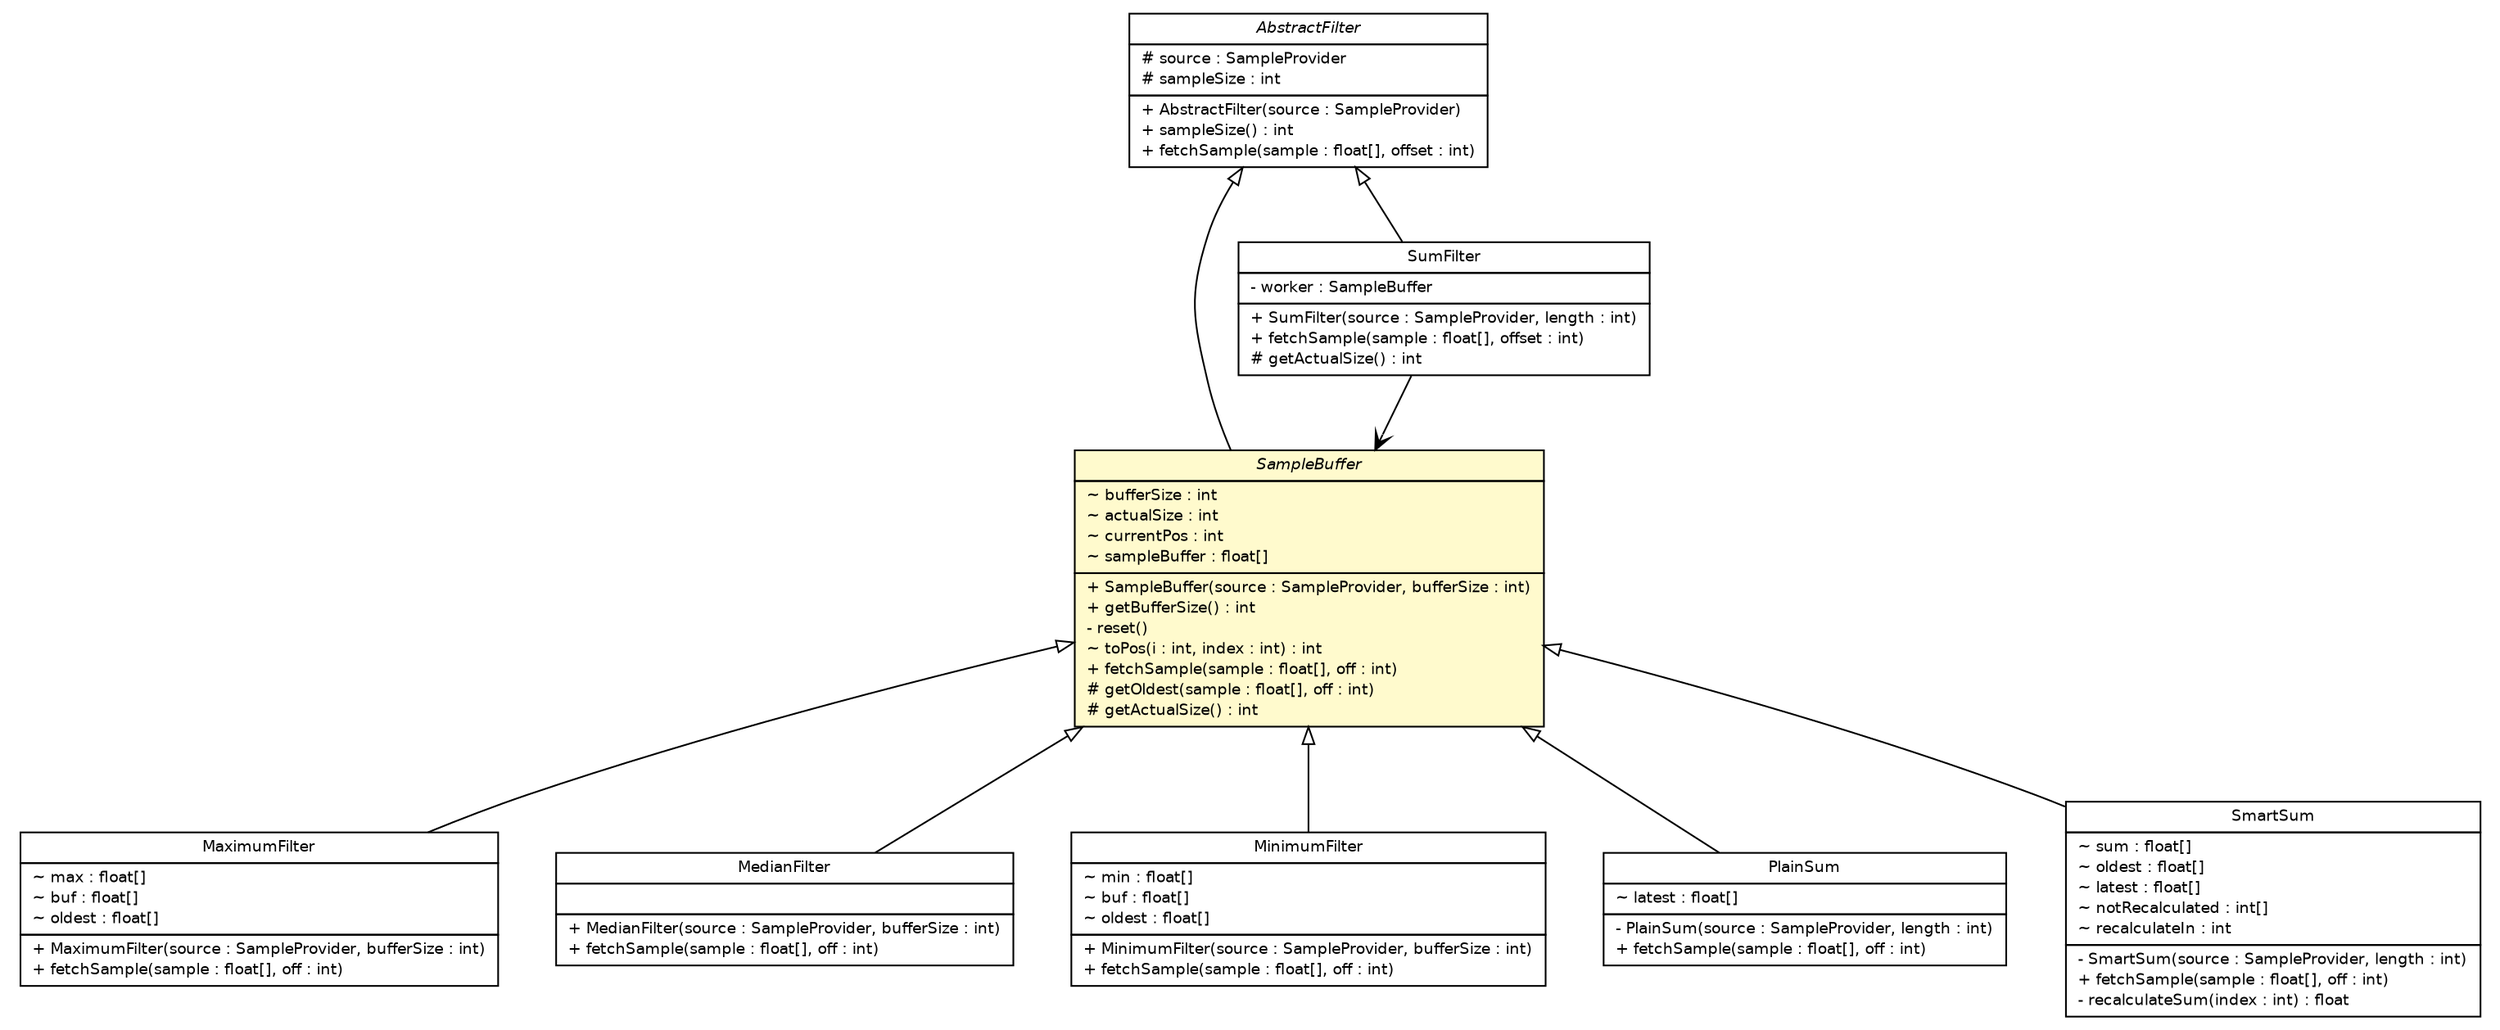#!/usr/local/bin/dot
#
# Class diagram 
# Generated by UMLGraph version R5_6-24-gf6e263 (http://www.umlgraph.org/)
#

digraph G {
	edge [fontname="Helvetica",fontsize=10,labelfontname="Helvetica",labelfontsize=10];
	node [fontname="Helvetica",fontsize=10,shape=plaintext];
	nodesep=0.25;
	ranksep=0.5;
	// lejos.robotics.filter.AbstractFilter
	c6057 [label=<<table title="lejos.robotics.filter.AbstractFilter" border="0" cellborder="1" cellspacing="0" cellpadding="2" port="p" href="./AbstractFilter.html">
		<tr><td><table border="0" cellspacing="0" cellpadding="1">
<tr><td align="center" balign="center"><font face="Helvetica-Oblique"> AbstractFilter </font></td></tr>
		</table></td></tr>
		<tr><td><table border="0" cellspacing="0" cellpadding="1">
<tr><td align="left" balign="left"> # source : SampleProvider </td></tr>
<tr><td align="left" balign="left"> # sampleSize : int </td></tr>
		</table></td></tr>
		<tr><td><table border="0" cellspacing="0" cellpadding="1">
<tr><td align="left" balign="left"> + AbstractFilter(source : SampleProvider) </td></tr>
<tr><td align="left" balign="left"> + sampleSize() : int </td></tr>
<tr><td align="left" balign="left"> + fetchSample(sample : float[], offset : int) </td></tr>
		</table></td></tr>
		</table>>, URL="./AbstractFilter.html", fontname="Helvetica", fontcolor="black", fontsize=9.0];
	// lejos.robotics.filter.MaximumFilter
	c6063 [label=<<table title="lejos.robotics.filter.MaximumFilter" border="0" cellborder="1" cellspacing="0" cellpadding="2" port="p" href="./MaximumFilter.html">
		<tr><td><table border="0" cellspacing="0" cellpadding="1">
<tr><td align="center" balign="center"> MaximumFilter </td></tr>
		</table></td></tr>
		<tr><td><table border="0" cellspacing="0" cellpadding="1">
<tr><td align="left" balign="left"> ~ max : float[] </td></tr>
<tr><td align="left" balign="left"> ~ buf : float[] </td></tr>
<tr><td align="left" balign="left"> ~ oldest : float[] </td></tr>
		</table></td></tr>
		<tr><td><table border="0" cellspacing="0" cellpadding="1">
<tr><td align="left" balign="left"> + MaximumFilter(source : SampleProvider, bufferSize : int) </td></tr>
<tr><td align="left" balign="left"> + fetchSample(sample : float[], off : int) </td></tr>
		</table></td></tr>
		</table>>, URL="./MaximumFilter.html", fontname="Helvetica", fontcolor="black", fontsize=9.0];
	// lejos.robotics.filter.MedianFilter
	c6065 [label=<<table title="lejos.robotics.filter.MedianFilter" border="0" cellborder="1" cellspacing="0" cellpadding="2" port="p" href="./MedianFilter.html">
		<tr><td><table border="0" cellspacing="0" cellpadding="1">
<tr><td align="center" balign="center"> MedianFilter </td></tr>
		</table></td></tr>
		<tr><td><table border="0" cellspacing="0" cellpadding="1">
<tr><td align="left" balign="left">  </td></tr>
		</table></td></tr>
		<tr><td><table border="0" cellspacing="0" cellpadding="1">
<tr><td align="left" balign="left"> + MedianFilter(source : SampleProvider, bufferSize : int) </td></tr>
<tr><td align="left" balign="left"> + fetchSample(sample : float[], off : int) </td></tr>
		</table></td></tr>
		</table>>, URL="./MedianFilter.html", fontname="Helvetica", fontcolor="black", fontsize=9.0];
	// lejos.robotics.filter.MinimumFilter
	c6066 [label=<<table title="lejos.robotics.filter.MinimumFilter" border="0" cellborder="1" cellspacing="0" cellpadding="2" port="p" href="./MinimumFilter.html">
		<tr><td><table border="0" cellspacing="0" cellpadding="1">
<tr><td align="center" balign="center"> MinimumFilter </td></tr>
		</table></td></tr>
		<tr><td><table border="0" cellspacing="0" cellpadding="1">
<tr><td align="left" balign="left"> ~ min : float[] </td></tr>
<tr><td align="left" balign="left"> ~ buf : float[] </td></tr>
<tr><td align="left" balign="left"> ~ oldest : float[] </td></tr>
		</table></td></tr>
		<tr><td><table border="0" cellspacing="0" cellpadding="1">
<tr><td align="left" balign="left"> + MinimumFilter(source : SampleProvider, bufferSize : int) </td></tr>
<tr><td align="left" balign="left"> + fetchSample(sample : float[], off : int) </td></tr>
		</table></td></tr>
		</table>>, URL="./MinimumFilter.html", fontname="Helvetica", fontcolor="black", fontsize=9.0];
	// lejos.robotics.filter.SampleBuffer
	c6071 [label=<<table title="lejos.robotics.filter.SampleBuffer" border="0" cellborder="1" cellspacing="0" cellpadding="2" port="p" bgcolor="lemonChiffon" href="./SampleBuffer.html">
		<tr><td><table border="0" cellspacing="0" cellpadding="1">
<tr><td align="center" balign="center"><font face="Helvetica-Oblique"> SampleBuffer </font></td></tr>
		</table></td></tr>
		<tr><td><table border="0" cellspacing="0" cellpadding="1">
<tr><td align="left" balign="left"> ~ bufferSize : int </td></tr>
<tr><td align="left" balign="left"> ~ actualSize : int </td></tr>
<tr><td align="left" balign="left"> ~ currentPos : int </td></tr>
<tr><td align="left" balign="left"> ~ sampleBuffer : float[] </td></tr>
		</table></td></tr>
		<tr><td><table border="0" cellspacing="0" cellpadding="1">
<tr><td align="left" balign="left"> + SampleBuffer(source : SampleProvider, bufferSize : int) </td></tr>
<tr><td align="left" balign="left"> + getBufferSize() : int </td></tr>
<tr><td align="left" balign="left"> - reset() </td></tr>
<tr><td align="left" balign="left"> ~ toPos(i : int, index : int) : int </td></tr>
<tr><td align="left" balign="left"> + fetchSample(sample : float[], off : int) </td></tr>
<tr><td align="left" balign="left"> # getOldest(sample : float[], off : int) </td></tr>
<tr><td align="left" balign="left"> # getActualSize() : int </td></tr>
		</table></td></tr>
		</table>>, URL="./SampleBuffer.html", fontname="Helvetica", fontcolor="black", fontsize=9.0];
	// lejos.robotics.filter.SumFilter
	c6076 [label=<<table title="lejos.robotics.filter.SumFilter" border="0" cellborder="1" cellspacing="0" cellpadding="2" port="p" href="./SumFilter.html">
		<tr><td><table border="0" cellspacing="0" cellpadding="1">
<tr><td align="center" balign="center"> SumFilter </td></tr>
		</table></td></tr>
		<tr><td><table border="0" cellspacing="0" cellpadding="1">
<tr><td align="left" balign="left"> - worker : SampleBuffer </td></tr>
		</table></td></tr>
		<tr><td><table border="0" cellspacing="0" cellpadding="1">
<tr><td align="left" balign="left"> + SumFilter(source : SampleProvider, length : int) </td></tr>
<tr><td align="left" balign="left"> + fetchSample(sample : float[], offset : int) </td></tr>
<tr><td align="left" balign="left"> # getActualSize() : int </td></tr>
		</table></td></tr>
		</table>>, URL="./SumFilter.html", fontname="Helvetica", fontcolor="black", fontsize=9.0];
	// lejos.robotics.filter.SumFilter.PlainSum
	c6077 [label=<<table title="lejos.robotics.filter.SumFilter.PlainSum" border="0" cellborder="1" cellspacing="0" cellpadding="2" port="p" href="./SumFilter.PlainSum.html">
		<tr><td><table border="0" cellspacing="0" cellpadding="1">
<tr><td align="center" balign="center"> PlainSum </td></tr>
		</table></td></tr>
		<tr><td><table border="0" cellspacing="0" cellpadding="1">
<tr><td align="left" balign="left"> ~ latest : float[] </td></tr>
		</table></td></tr>
		<tr><td><table border="0" cellspacing="0" cellpadding="1">
<tr><td align="left" balign="left"> - PlainSum(source : SampleProvider, length : int) </td></tr>
<tr><td align="left" balign="left"> + fetchSample(sample : float[], off : int) </td></tr>
		</table></td></tr>
		</table>>, URL="./SumFilter.PlainSum.html", fontname="Helvetica", fontcolor="black", fontsize=9.0];
	// lejos.robotics.filter.SumFilter.SmartSum
	c6078 [label=<<table title="lejos.robotics.filter.SumFilter.SmartSum" border="0" cellborder="1" cellspacing="0" cellpadding="2" port="p" href="./SumFilter.SmartSum.html">
		<tr><td><table border="0" cellspacing="0" cellpadding="1">
<tr><td align="center" balign="center"> SmartSum </td></tr>
		</table></td></tr>
		<tr><td><table border="0" cellspacing="0" cellpadding="1">
<tr><td align="left" balign="left"> ~ sum : float[] </td></tr>
<tr><td align="left" balign="left"> ~ oldest : float[] </td></tr>
<tr><td align="left" balign="left"> ~ latest : float[] </td></tr>
<tr><td align="left" balign="left"> ~ notRecalculated : int[] </td></tr>
<tr><td align="left" balign="left"> ~ recalculateIn : int </td></tr>
		</table></td></tr>
		<tr><td><table border="0" cellspacing="0" cellpadding="1">
<tr><td align="left" balign="left"> - SmartSum(source : SampleProvider, length : int) </td></tr>
<tr><td align="left" balign="left"> + fetchSample(sample : float[], off : int) </td></tr>
<tr><td align="left" balign="left"> - recalculateSum(index : int) : float </td></tr>
		</table></td></tr>
		</table>>, URL="./SumFilter.SmartSum.html", fontname="Helvetica", fontcolor="black", fontsize=9.0];
	//lejos.robotics.filter.MaximumFilter extends lejos.robotics.filter.SampleBuffer
	c6071:p -> c6063:p [dir=back,arrowtail=empty];
	//lejos.robotics.filter.MedianFilter extends lejos.robotics.filter.SampleBuffer
	c6071:p -> c6065:p [dir=back,arrowtail=empty];
	//lejos.robotics.filter.MinimumFilter extends lejos.robotics.filter.SampleBuffer
	c6071:p -> c6066:p [dir=back,arrowtail=empty];
	//lejos.robotics.filter.SampleBuffer extends lejos.robotics.filter.AbstractFilter
	c6057:p -> c6071:p [dir=back,arrowtail=empty];
	//lejos.robotics.filter.SumFilter extends lejos.robotics.filter.AbstractFilter
	c6057:p -> c6076:p [dir=back,arrowtail=empty];
	//lejos.robotics.filter.SumFilter.PlainSum extends lejos.robotics.filter.SampleBuffer
	c6071:p -> c6077:p [dir=back,arrowtail=empty];
	//lejos.robotics.filter.SumFilter.SmartSum extends lejos.robotics.filter.SampleBuffer
	c6071:p -> c6078:p [dir=back,arrowtail=empty];
	// lejos.robotics.filter.SumFilter NAVASSOC lejos.robotics.filter.SampleBuffer
	c6076:p -> c6071:p [taillabel="", label="", headlabel="", fontname="Helvetica", fontcolor="black", fontsize=10.0, color="black", arrowhead=open];
}

